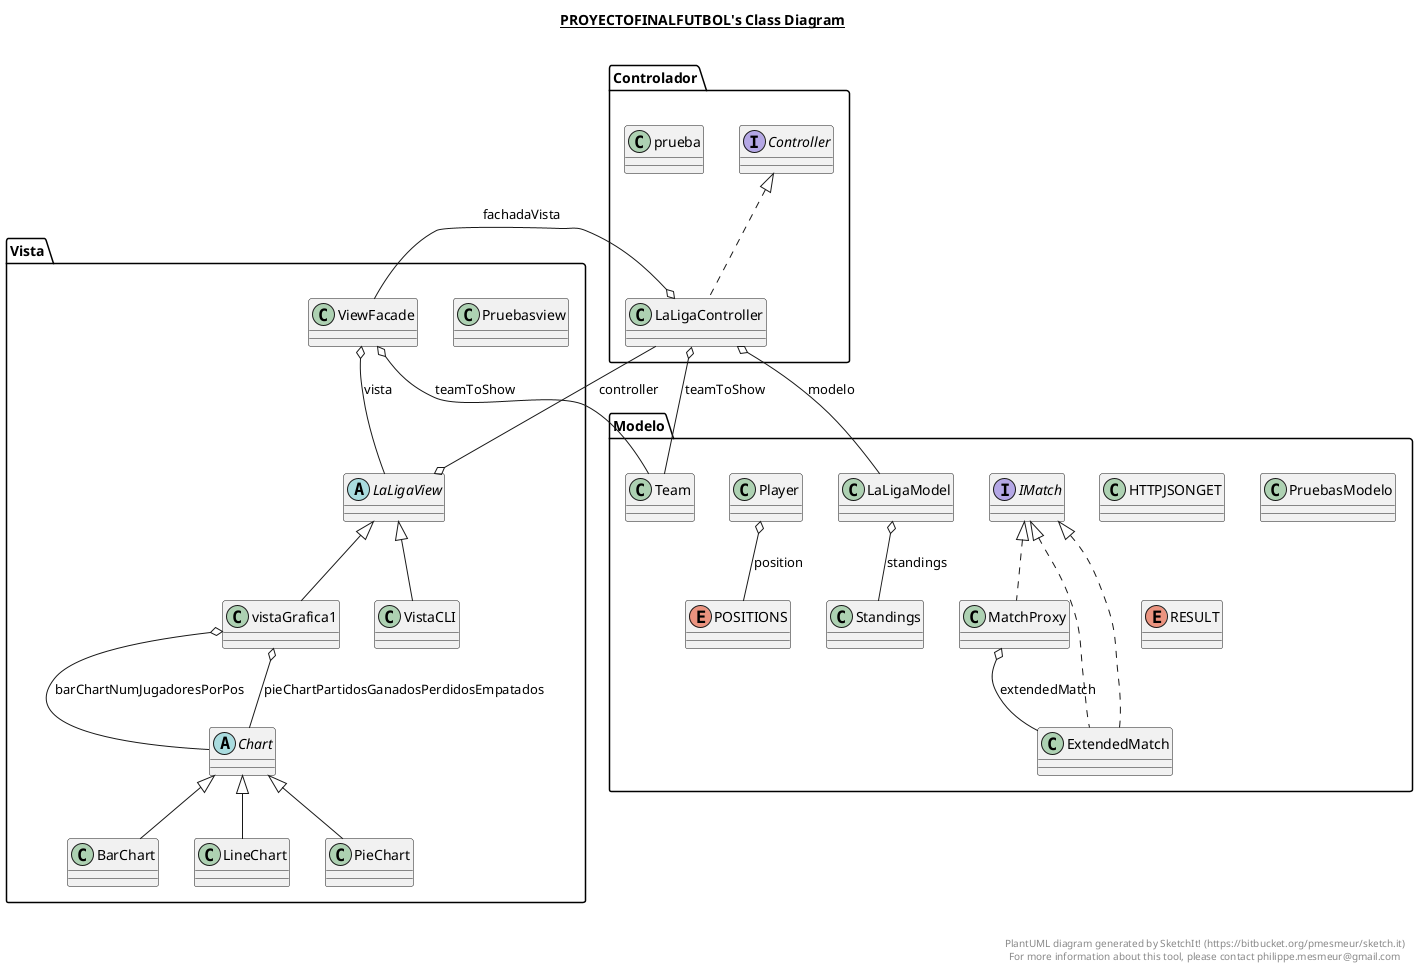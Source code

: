 @startuml

title __PROYECTOFINALFUTBOL's Class Diagram__\n


    namespace Controlador {
      interface Controlador.Controller {
      }
    }

  


    namespace Controlador {
      class Controlador.LaLigaController {
      }
    }


    namespace Controlador {
      class Controlador.prueba {
      }
    }

    namespace Modelo {
      class Modelo.ExtendedMatch {
      }
    }

    namespace Modelo {
      class Modelo.ExtendedMatch {
      }
    }

  


    namespace Modelo {
      class Modelo.HTTPJSONGET {
      }
    }


    namespace Modelo {
      interface Modelo.IMatch {
      }
    }


    namespace Modelo {
      class Modelo.LaLigaModel {
      }
    }


    namespace Modelo {
      class Modelo.MatchProxy {
      }
    }

    namespace Modelo {
      enum POSITIONS {
      }
    }


    namespace Modelo {
      class Modelo.Player {
      }
    }


    namespace Modelo {
      class Modelo.PruebasModelo {
      }
    }


    namespace Modelo {
      enum RESULT {
      }
    }


    namespace Modelo {
      class Modelo.Standings {
      }
    }


    namespace Modelo {
      class Modelo.Team {
      }
    }


    namespace Vista {
      class Vista.BarChart {
      }
    }

  

    namespace Vista {
      abstract class Vista.Chart {
      }
    }

    namespace Vista {
      abstract class Vista.LaLigaView {
      }
    }

    namespace Vista {
      class Vista.LineChart {
      }
    }

    namespace Vista {
      class Vista.PieChart {
      }
    }

    namespace Vista {
      class Vista.Pruebasview {
      }
    }

    namespace Vista {
      class Vista.ViewFacade {
      }
    }

    namespace Vista {
      class Vista.VistaCLI {
      }
    }

    namespace Vista {
      class Vista.vistaGrafica1 {
      }
    }

  

  Controlador.LaLigaController .up.|> Controlador.Controller
  Controlador.LaLigaController o-- Vista.ViewFacade : fachadaVista
  Controlador.LaLigaController o-- Modelo.LaLigaModel : modelo
  Controlador.LaLigaController o-- Modelo.Team : teamToShow
  Modelo.ExtendedMatch .up.|> Modelo.IMatch
  Modelo.ExtendedMatch .up.|> Modelo.IMatch
  Modelo.LaLigaModel o-- Modelo.Standings : standings
  Modelo.MatchProxy .up.|> Modelo.IMatch
  Modelo.MatchProxy o-- Modelo.ExtendedMatch : extendedMatch
  Modelo.Player o-- Modelo.POSITIONS : position
  Vista.BarChart -up-|> Vista.Chart
  Vista.LaLigaView o-- Controlador.LaLigaController : controller
  Vista.LineChart -up-|> Vista.Chart
  Vista.PieChart -up-|> Vista.Chart
  Vista.ViewFacade o-- Modelo.Team : teamToShow
  Vista.ViewFacade o-- Vista.LaLigaView : vista
  Vista.VistaCLI -up-|> Vista.LaLigaView
  Vista.vistaGrafica1 -up-|> Vista.LaLigaView
  Vista.vistaGrafica1 o-- Vista.Chart : barChartNumJugadoresPorPos
  Vista.vistaGrafica1 o-- Vista.Chart : pieChartPartidosGanadosPerdidosEmpatados


right footer


PlantUML diagram generated by SketchIt! (https://bitbucket.org/pmesmeur/sketch.it)
For more information about this tool, please contact philippe.mesmeur@gmail.com
endfooter

@enduml
